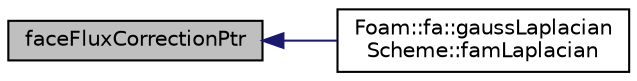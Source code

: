 digraph "faceFluxCorrectionPtr"
{
  bgcolor="transparent";
  edge [fontname="Helvetica",fontsize="10",labelfontname="Helvetica",labelfontsize="10"];
  node [fontname="Helvetica",fontsize="10",shape=record];
  rankdir="LR";
  Node1 [label="faceFluxCorrectionPtr",height=0.2,width=0.4,color="black", fillcolor="grey75", style="filled" fontcolor="black"];
  Node1 -> Node2 [dir="back",color="midnightblue",fontsize="10",style="solid",fontname="Helvetica"];
  Node2 [label="Foam::fa::gaussLaplacian\lScheme::famLaplacian",height=0.2,width=0.4,color="black",URL="$classFoam_1_1fa_1_1gaussLaplacianScheme.html#aa510c1ff0c3aaed2f0d1c9eb1c22efa0"];
}
